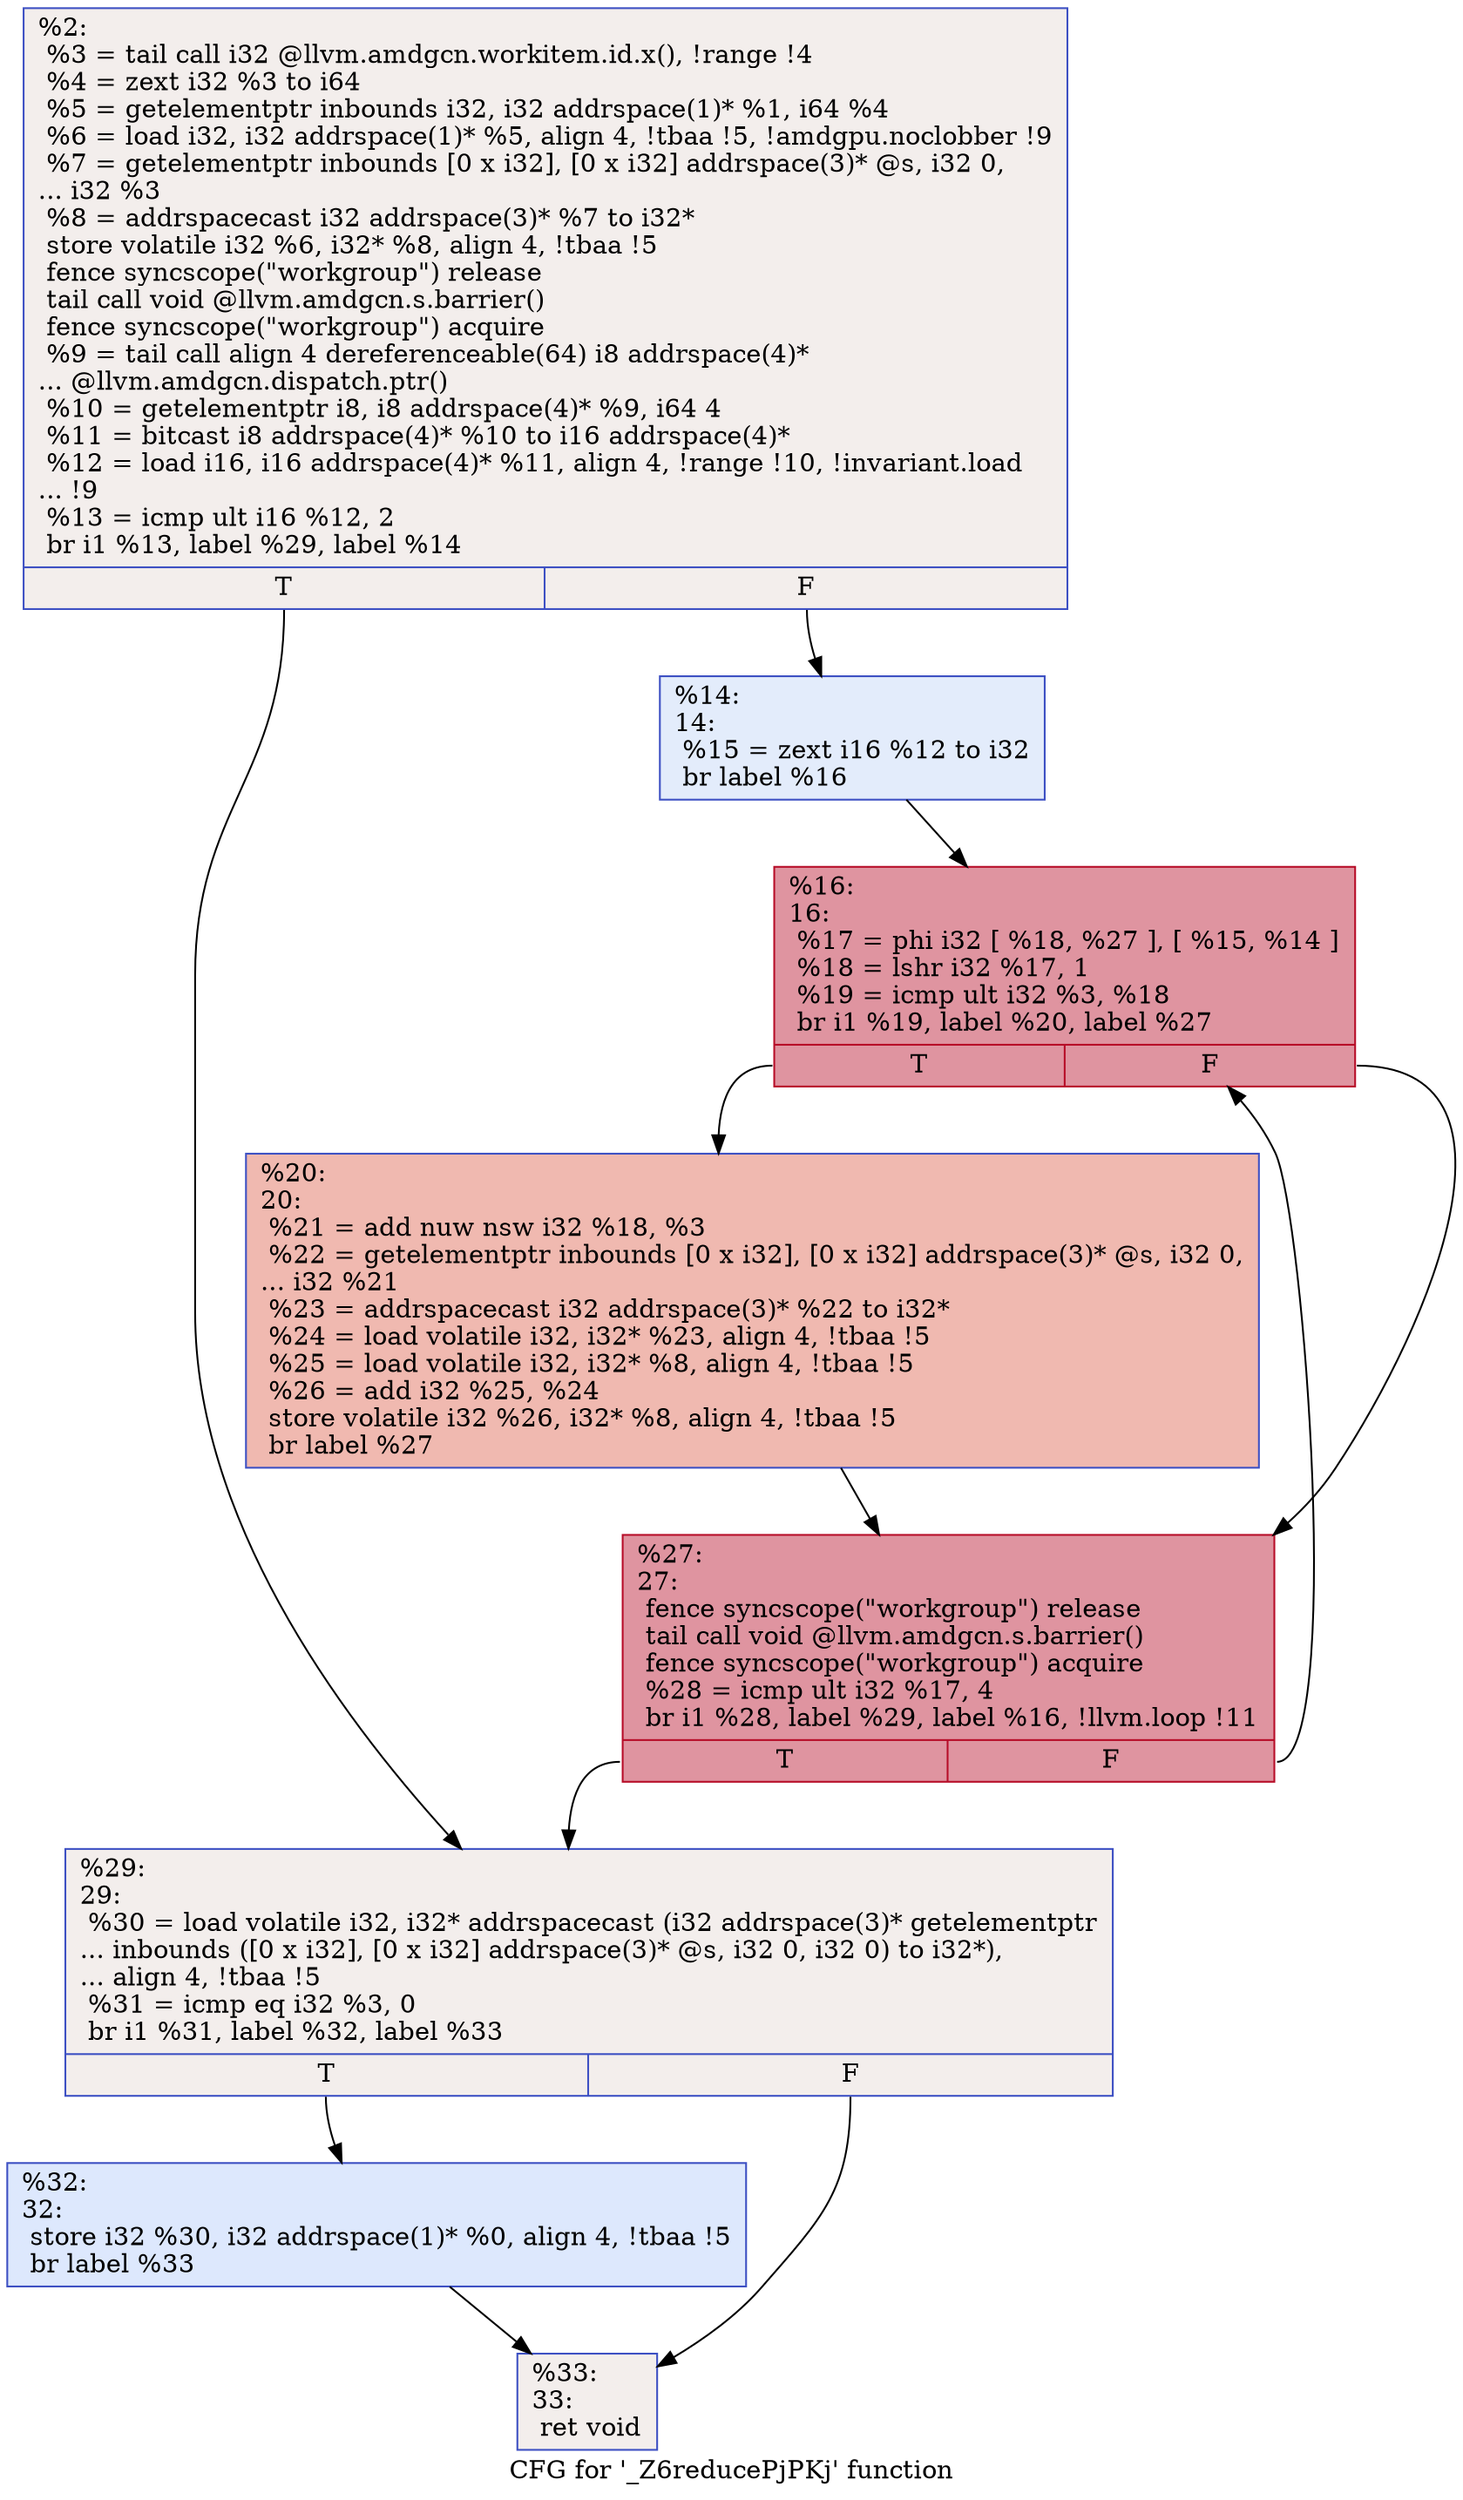digraph "CFG for '_Z6reducePjPKj' function" {
	label="CFG for '_Z6reducePjPKj' function";

	Node0x53f0bc0 [shape=record,color="#3d50c3ff", style=filled, fillcolor="#e3d9d370",label="{%2:\l  %3 = tail call i32 @llvm.amdgcn.workitem.id.x(), !range !4\l  %4 = zext i32 %3 to i64\l  %5 = getelementptr inbounds i32, i32 addrspace(1)* %1, i64 %4\l  %6 = load i32, i32 addrspace(1)* %5, align 4, !tbaa !5, !amdgpu.noclobber !9\l  %7 = getelementptr inbounds [0 x i32], [0 x i32] addrspace(3)* @s, i32 0,\l... i32 %3\l  %8 = addrspacecast i32 addrspace(3)* %7 to i32*\l  store volatile i32 %6, i32* %8, align 4, !tbaa !5\l  fence syncscope(\"workgroup\") release\l  tail call void @llvm.amdgcn.s.barrier()\l  fence syncscope(\"workgroup\") acquire\l  %9 = tail call align 4 dereferenceable(64) i8 addrspace(4)*\l... @llvm.amdgcn.dispatch.ptr()\l  %10 = getelementptr i8, i8 addrspace(4)* %9, i64 4\l  %11 = bitcast i8 addrspace(4)* %10 to i16 addrspace(4)*\l  %12 = load i16, i16 addrspace(4)* %11, align 4, !range !10, !invariant.load\l... !9\l  %13 = icmp ult i16 %12, 2\l  br i1 %13, label %29, label %14\l|{<s0>T|<s1>F}}"];
	Node0x53f0bc0:s0 -> Node0x53f3bb0;
	Node0x53f0bc0:s1 -> Node0x53f3c40;
	Node0x53f3c40 [shape=record,color="#3d50c3ff", style=filled, fillcolor="#bfd3f670",label="{%14:\l14:                                               \l  %15 = zext i16 %12 to i32\l  br label %16\l}"];
	Node0x53f3c40 -> Node0x53f3df0;
	Node0x53f3df0 [shape=record,color="#b70d28ff", style=filled, fillcolor="#b70d2870",label="{%16:\l16:                                               \l  %17 = phi i32 [ %18, %27 ], [ %15, %14 ]\l  %18 = lshr i32 %17, 1\l  %19 = icmp ult i32 %3, %18\l  br i1 %19, label %20, label %27\l|{<s0>T|<s1>F}}"];
	Node0x53f3df0:s0 -> Node0x53f4200;
	Node0x53f3df0:s1 -> Node0x53f25d0;
	Node0x53f4200 [shape=record,color="#3d50c3ff", style=filled, fillcolor="#de614d70",label="{%20:\l20:                                               \l  %21 = add nuw nsw i32 %18, %3\l  %22 = getelementptr inbounds [0 x i32], [0 x i32] addrspace(3)* @s, i32 0,\l... i32 %21\l  %23 = addrspacecast i32 addrspace(3)* %22 to i32*\l  %24 = load volatile i32, i32* %23, align 4, !tbaa !5\l  %25 = load volatile i32, i32* %8, align 4, !tbaa !5\l  %26 = add i32 %25, %24\l  store volatile i32 %26, i32* %8, align 4, !tbaa !5\l  br label %27\l}"];
	Node0x53f4200 -> Node0x53f25d0;
	Node0x53f25d0 [shape=record,color="#b70d28ff", style=filled, fillcolor="#b70d2870",label="{%27:\l27:                                               \l  fence syncscope(\"workgroup\") release\l  tail call void @llvm.amdgcn.s.barrier()\l  fence syncscope(\"workgroup\") acquire\l  %28 = icmp ult i32 %17, 4\l  br i1 %28, label %29, label %16, !llvm.loop !11\l|{<s0>T|<s1>F}}"];
	Node0x53f25d0:s0 -> Node0x53f3bb0;
	Node0x53f25d0:s1 -> Node0x53f3df0;
	Node0x53f3bb0 [shape=record,color="#3d50c3ff", style=filled, fillcolor="#e3d9d370",label="{%29:\l29:                                               \l  %30 = load volatile i32, i32* addrspacecast (i32 addrspace(3)* getelementptr\l... inbounds ([0 x i32], [0 x i32] addrspace(3)* @s, i32 0, i32 0) to i32*),\l... align 4, !tbaa !5\l  %31 = icmp eq i32 %3, 0\l  br i1 %31, label %32, label %33\l|{<s0>T|<s1>F}}"];
	Node0x53f3bb0:s0 -> Node0x53f4e80;
	Node0x53f3bb0:s1 -> Node0x53f4f10;
	Node0x53f4e80 [shape=record,color="#3d50c3ff", style=filled, fillcolor="#b2ccfb70",label="{%32:\l32:                                               \l  store i32 %30, i32 addrspace(1)* %0, align 4, !tbaa !5\l  br label %33\l}"];
	Node0x53f4e80 -> Node0x53f4f10;
	Node0x53f4f10 [shape=record,color="#3d50c3ff", style=filled, fillcolor="#e3d9d370",label="{%33:\l33:                                               \l  ret void\l}"];
}
